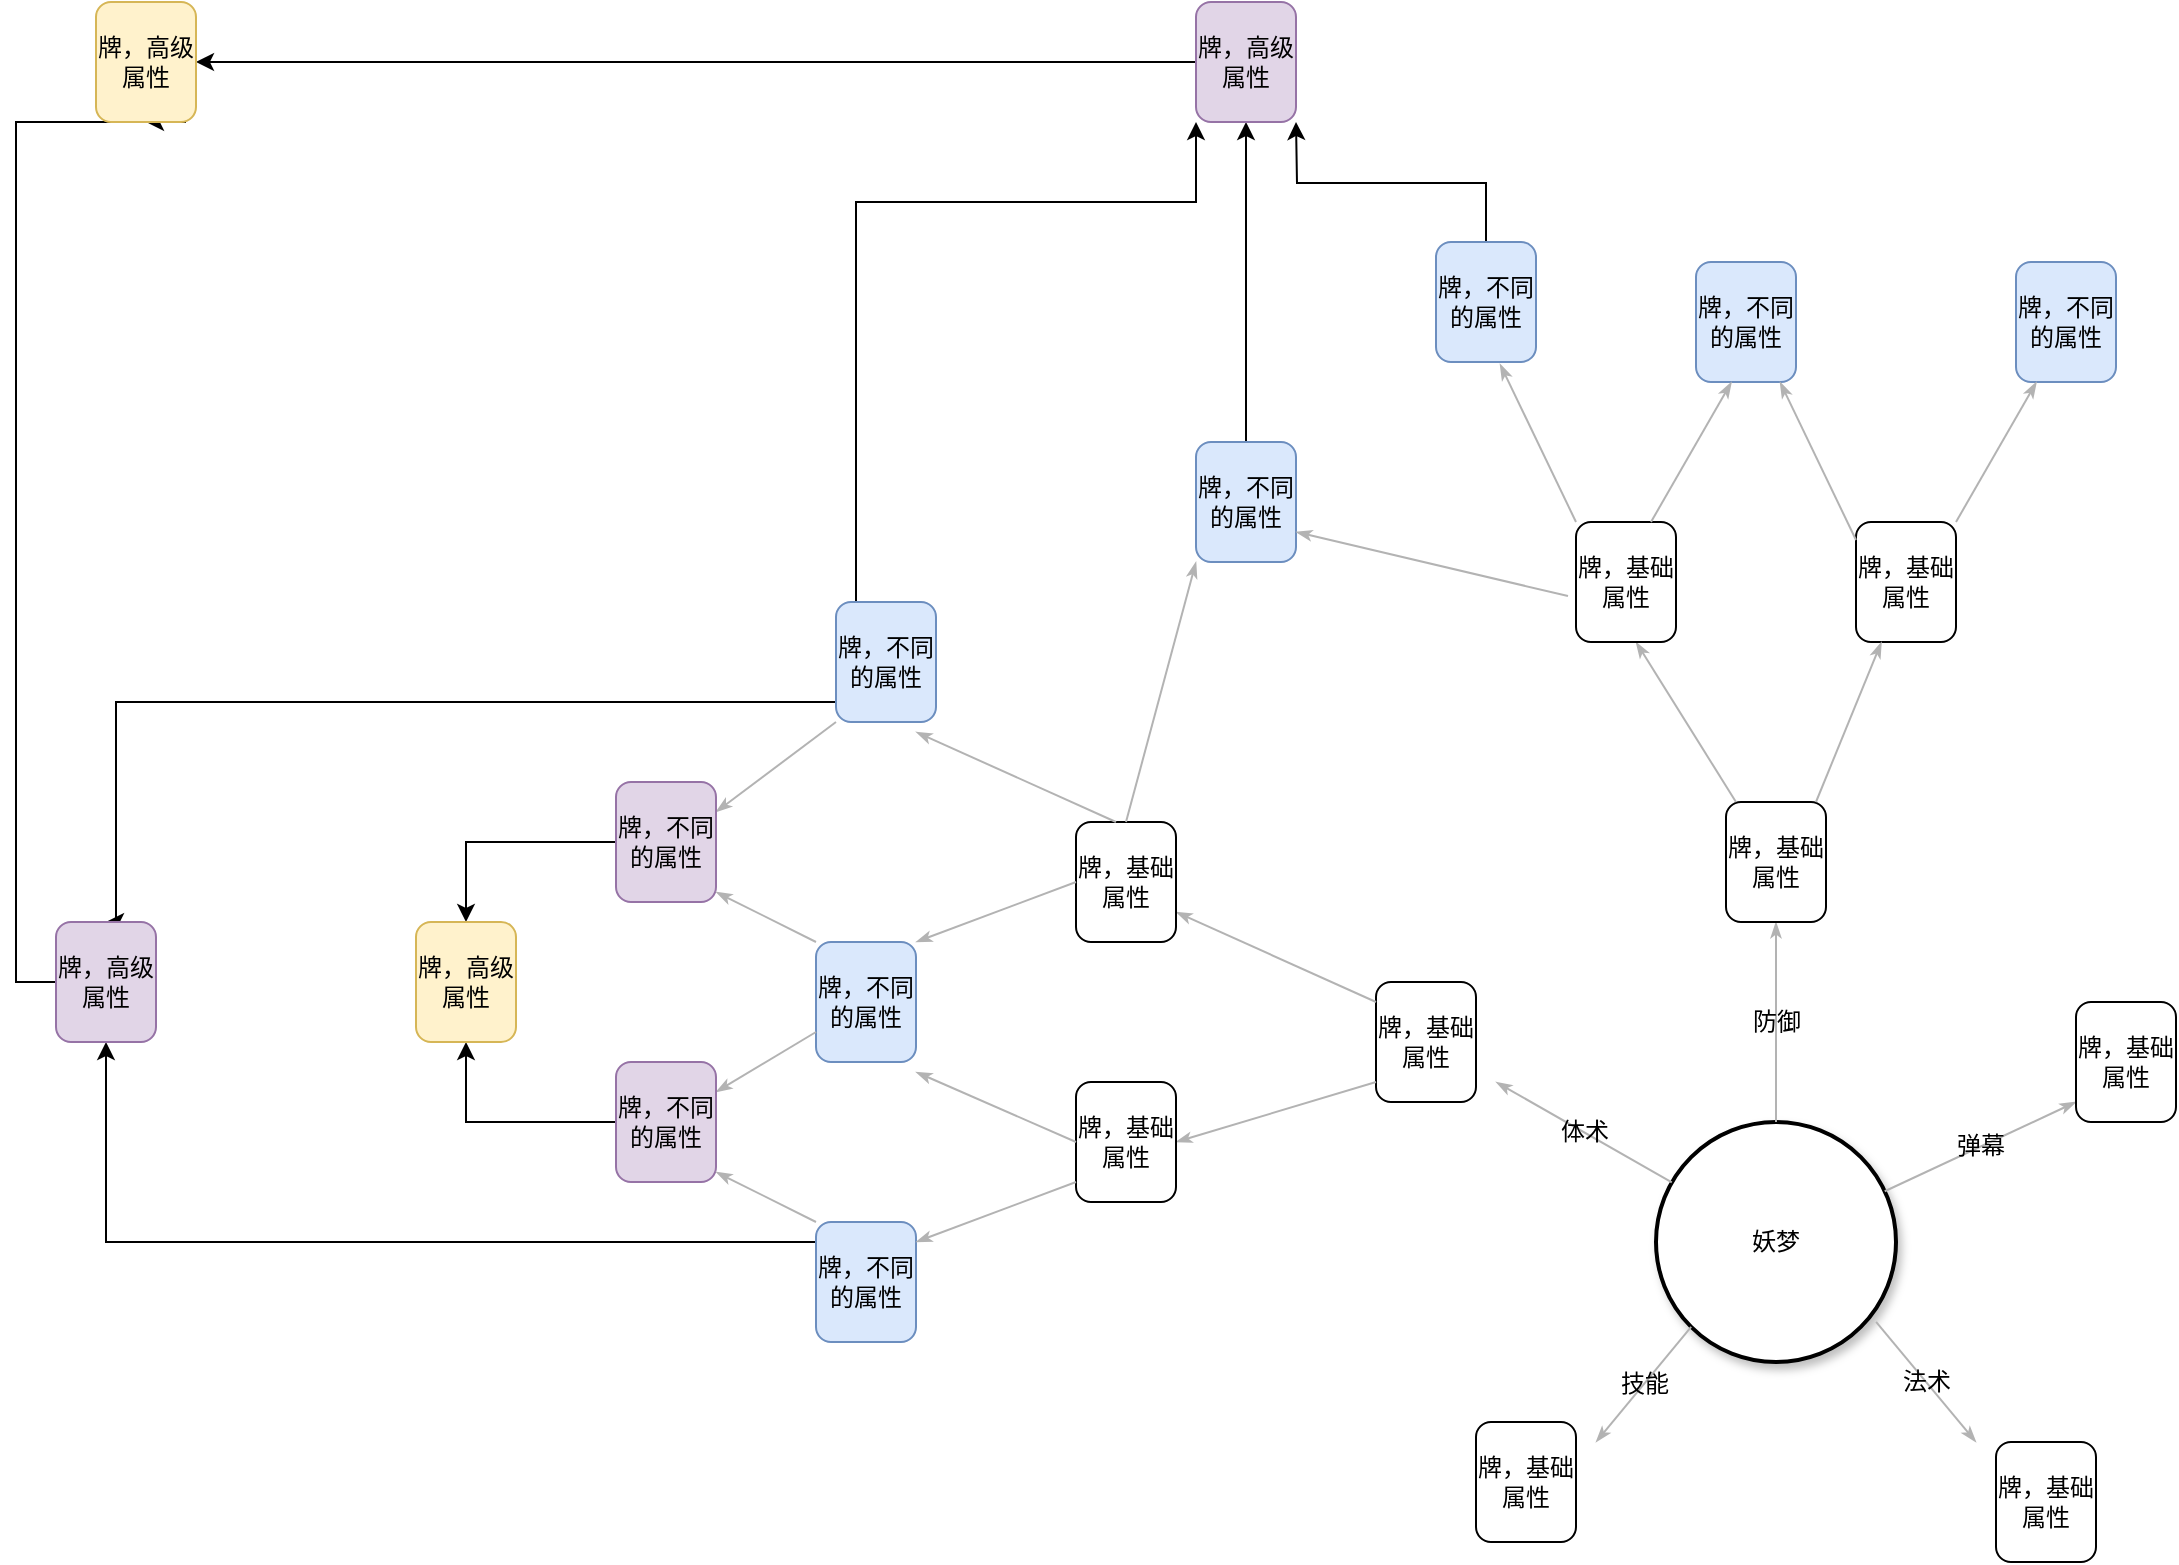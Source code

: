 <mxfile version="14.5.0" type="github">
  <diagram name="Page-1" id="ad52d381-51e7-2e0d-a935-2d0ddd2fd229">
    <mxGraphModel dx="2522" dy="1582" grid="1" gridSize="10" guides="1" tooltips="1" connect="1" arrows="1" fold="1" page="1" pageScale="1" pageWidth="1100" pageHeight="850" background="#ffffff" math="0" shadow="0">
      <root>
        <mxCell id="0" />
        <mxCell id="1" parent="0" />
        <mxCell id="2c924340bb9dbf6c-4" value="妖梦" style="ellipse;whiteSpace=wrap;html=1;rounded=1;shadow=1;comic=0;labelBackgroundColor=none;strokeWidth=2;fontFamily=Verdana;fontSize=12;align=center;" parent="1" vertex="1">
          <mxGeometry x="480" y="420" width="120" height="120" as="geometry" />
        </mxCell>
        <mxCell id="2c924340bb9dbf6c-31" value="体术" style="edgeStyle=none;rounded=1;html=1;labelBackgroundColor=none;startArrow=none;startFill=0;startSize=5;endArrow=classicThin;endFill=1;endSize=5;jettySize=auto;orthogonalLoop=1;strokeColor=#B3B3B3;strokeWidth=1;fontFamily=Verdana;fontSize=12" parent="1" source="2c924340bb9dbf6c-4" edge="1">
          <mxGeometry relative="1" as="geometry">
            <mxPoint x="400" y="400" as="targetPoint" />
          </mxGeometry>
        </mxCell>
        <mxCell id="2c924340bb9dbf6c-32" value="弹幕" style="edgeStyle=none;rounded=1;html=1;labelBackgroundColor=none;startArrow=none;startFill=0;startSize=5;endArrow=classicThin;endFill=1;endSize=5;jettySize=auto;orthogonalLoop=1;strokeColor=#B3B3B3;strokeWidth=1;fontFamily=Verdana;fontSize=12" parent="1" source="2c924340bb9dbf6c-4" edge="1">
          <mxGeometry relative="1" as="geometry">
            <mxPoint x="690" y="410" as="targetPoint" />
          </mxGeometry>
        </mxCell>
        <mxCell id="2c924340bb9dbf6c-33" value="法术" style="edgeStyle=none;rounded=1;html=1;labelBackgroundColor=none;startArrow=none;startFill=0;startSize=5;endArrow=classicThin;endFill=1;endSize=5;jettySize=auto;orthogonalLoop=1;strokeColor=#B3B3B3;strokeWidth=1;fontFamily=Verdana;fontSize=12;exitX=0.917;exitY=0.833;exitDx=0;exitDy=0;exitPerimeter=0;" parent="1" source="2c924340bb9dbf6c-4" edge="1">
          <mxGeometry relative="1" as="geometry">
            <mxPoint x="640" y="580" as="targetPoint" />
          </mxGeometry>
        </mxCell>
        <mxCell id="HF6BJj-_HyRR_GPY9bdS-1" value="牌，基础属性" style="rounded=1;whiteSpace=wrap;html=1;" vertex="1" parent="1">
          <mxGeometry x="340" y="350" width="50" height="60" as="geometry" />
        </mxCell>
        <mxCell id="HF6BJj-_HyRR_GPY9bdS-3" value="技能" style="edgeStyle=none;rounded=1;html=1;labelBackgroundColor=none;startArrow=none;startFill=0;startSize=5;endArrow=classicThin;endFill=1;endSize=5;jettySize=auto;orthogonalLoop=1;strokeColor=#B3B3B3;strokeWidth=1;fontFamily=Verdana;fontSize=12;exitX=0;exitY=1;exitDx=0;exitDy=0;" edge="1" parent="1" source="2c924340bb9dbf6c-4">
          <mxGeometry relative="1" as="geometry">
            <mxPoint x="480" y="540" as="sourcePoint" />
            <mxPoint x="450" y="580" as="targetPoint" />
            <Array as="points">
              <mxPoint x="450" y="580" />
            </Array>
          </mxGeometry>
        </mxCell>
        <mxCell id="HF6BJj-_HyRR_GPY9bdS-4" value="防御" style="edgeStyle=none;rounded=1;html=1;labelBackgroundColor=none;startArrow=none;startFill=0;startSize=5;endArrow=classicThin;endFill=1;endSize=5;jettySize=auto;orthogonalLoop=1;strokeColor=#B3B3B3;strokeWidth=1;fontFamily=Verdana;fontSize=12;exitX=0.5;exitY=0;exitDx=0;exitDy=0;" edge="1" parent="1" source="2c924340bb9dbf6c-4">
          <mxGeometry relative="1" as="geometry">
            <mxPoint x="549.905" y="400.232" as="sourcePoint" />
            <mxPoint x="540" y="320" as="targetPoint" />
          </mxGeometry>
        </mxCell>
        <mxCell id="HF6BJj-_HyRR_GPY9bdS-8" value="" style="edgeStyle=none;rounded=1;html=1;labelBackgroundColor=none;startArrow=none;startFill=0;startSize=5;endArrow=classicThin;endFill=1;endSize=5;jettySize=auto;orthogonalLoop=1;strokeColor=#B3B3B3;strokeWidth=1;fontFamily=Verdana;fontSize=12;entryX=1;entryY=0.75;entryDx=0;entryDy=0;" edge="1" parent="1" target="HF6BJj-_HyRR_GPY9bdS-15">
          <mxGeometry relative="1" as="geometry">
            <mxPoint x="340" y="360" as="sourcePoint" />
            <mxPoint x="290" y="270" as="targetPoint" />
          </mxGeometry>
        </mxCell>
        <mxCell id="HF6BJj-_HyRR_GPY9bdS-10" value="牌，基础属性" style="rounded=1;whiteSpace=wrap;html=1;" vertex="1" parent="1">
          <mxGeometry x="515" y="260" width="50" height="60" as="geometry" />
        </mxCell>
        <mxCell id="HF6BJj-_HyRR_GPY9bdS-11" value="牌，基础属性" style="rounded=1;whiteSpace=wrap;html=1;" vertex="1" parent="1">
          <mxGeometry x="690" y="360" width="50" height="60" as="geometry" />
        </mxCell>
        <mxCell id="HF6BJj-_HyRR_GPY9bdS-12" value="牌，基础属性" style="rounded=1;whiteSpace=wrap;html=1;" vertex="1" parent="1">
          <mxGeometry x="390" y="570" width="50" height="60" as="geometry" />
        </mxCell>
        <mxCell id="HF6BJj-_HyRR_GPY9bdS-13" value="牌，基础属性" style="rounded=1;whiteSpace=wrap;html=1;" vertex="1" parent="1">
          <mxGeometry x="650" y="580" width="50" height="60" as="geometry" />
        </mxCell>
        <mxCell id="HF6BJj-_HyRR_GPY9bdS-14" value="" style="edgeStyle=none;rounded=1;html=1;labelBackgroundColor=none;startArrow=none;startFill=0;startSize=5;endArrow=classicThin;endFill=1;endSize=5;jettySize=auto;orthogonalLoop=1;strokeColor=#B3B3B3;strokeWidth=1;fontFamily=Verdana;fontSize=12;entryX=1;entryY=0.5;entryDx=0;entryDy=0;" edge="1" parent="1" target="HF6BJj-_HyRR_GPY9bdS-16">
          <mxGeometry relative="1" as="geometry">
            <mxPoint x="339.995" y="400.002" as="sourcePoint" />
            <mxPoint x="250" y="440" as="targetPoint" />
          </mxGeometry>
        </mxCell>
        <mxCell id="HF6BJj-_HyRR_GPY9bdS-15" value="牌，基础属性" style="rounded=1;whiteSpace=wrap;html=1;" vertex="1" parent="1">
          <mxGeometry x="190" y="270" width="50" height="60" as="geometry" />
        </mxCell>
        <mxCell id="HF6BJj-_HyRR_GPY9bdS-16" value="牌，基础属性" style="rounded=1;whiteSpace=wrap;html=1;" vertex="1" parent="1">
          <mxGeometry x="190" y="400" width="50" height="60" as="geometry" />
        </mxCell>
        <mxCell id="HF6BJj-_HyRR_GPY9bdS-17" value="" style="edgeStyle=none;rounded=1;html=1;labelBackgroundColor=none;startArrow=none;startFill=0;startSize=5;endArrow=classicThin;endFill=1;endSize=5;jettySize=auto;orthogonalLoop=1;strokeColor=#B3B3B3;strokeWidth=1;fontFamily=Verdana;fontSize=12;entryX=0;entryY=1;entryDx=0;entryDy=0;exitX=0.5;exitY=0;exitDx=0;exitDy=0;" edge="1" parent="1" source="HF6BJj-_HyRR_GPY9bdS-15" target="HF6BJj-_HyRR_GPY9bdS-23">
          <mxGeometry relative="1" as="geometry">
            <mxPoint x="220" y="260" as="sourcePoint" />
            <mxPoint x="330" y="150" as="targetPoint" />
          </mxGeometry>
        </mxCell>
        <mxCell id="HF6BJj-_HyRR_GPY9bdS-18" value="" style="edgeStyle=none;rounded=1;html=1;labelBackgroundColor=none;startArrow=none;startFill=0;startSize=5;endArrow=classicThin;endFill=1;endSize=5;jettySize=auto;orthogonalLoop=1;strokeColor=#B3B3B3;strokeWidth=1;fontFamily=Verdana;fontSize=12" edge="1" parent="1">
          <mxGeometry relative="1" as="geometry">
            <mxPoint x="519.995" y="260.002" as="sourcePoint" />
            <mxPoint x="470" y="180" as="targetPoint" />
          </mxGeometry>
        </mxCell>
        <mxCell id="HF6BJj-_HyRR_GPY9bdS-19" value="牌，基础属性" style="rounded=1;whiteSpace=wrap;html=1;" vertex="1" parent="1">
          <mxGeometry x="440" y="120" width="50" height="60" as="geometry" />
        </mxCell>
        <mxCell id="HF6BJj-_HyRR_GPY9bdS-20" value="牌，基础属性" style="rounded=1;whiteSpace=wrap;html=1;" vertex="1" parent="1">
          <mxGeometry x="580" y="120" width="50" height="60" as="geometry" />
        </mxCell>
        <mxCell id="HF6BJj-_HyRR_GPY9bdS-21" value="" style="edgeStyle=none;rounded=1;html=1;labelBackgroundColor=none;startArrow=none;startFill=0;startSize=5;endArrow=classicThin;endFill=1;endSize=5;jettySize=auto;orthogonalLoop=1;strokeColor=#B3B3B3;strokeWidth=1;fontFamily=Verdana;fontSize=12" edge="1" parent="1" target="HF6BJj-_HyRR_GPY9bdS-20">
          <mxGeometry relative="1" as="geometry">
            <mxPoint x="559.995" y="260.002" as="sourcePoint" />
            <mxPoint x="510" y="180" as="targetPoint" />
          </mxGeometry>
        </mxCell>
        <mxCell id="HF6BJj-_HyRR_GPY9bdS-47" style="edgeStyle=orthogonalEdgeStyle;rounded=0;orthogonalLoop=1;jettySize=auto;html=1;exitX=0.5;exitY=0;exitDx=0;exitDy=0;" edge="1" parent="1" source="HF6BJj-_HyRR_GPY9bdS-23">
          <mxGeometry relative="1" as="geometry">
            <mxPoint x="275" y="-80" as="targetPoint" />
          </mxGeometry>
        </mxCell>
        <mxCell id="HF6BJj-_HyRR_GPY9bdS-23" value="牌，不同的属性" style="rounded=1;whiteSpace=wrap;html=1;fillColor=#dae8fc;strokeColor=#6c8ebf;" vertex="1" parent="1">
          <mxGeometry x="250" y="80" width="50" height="60" as="geometry" />
        </mxCell>
        <mxCell id="HF6BJj-_HyRR_GPY9bdS-26" value="" style="edgeStyle=none;rounded=1;html=1;labelBackgroundColor=none;startArrow=none;startFill=0;startSize=5;endArrow=classicThin;endFill=1;endSize=5;jettySize=auto;orthogonalLoop=1;strokeColor=#B3B3B3;strokeWidth=1;fontFamily=Verdana;fontSize=12;exitX=-0.08;exitY=0.617;exitDx=0;exitDy=0;exitPerimeter=0;entryX=1;entryY=0.75;entryDx=0;entryDy=0;" edge="1" parent="1" source="HF6BJj-_HyRR_GPY9bdS-19" target="HF6BJj-_HyRR_GPY9bdS-23">
          <mxGeometry relative="1" as="geometry">
            <mxPoint x="300" y="170" as="sourcePoint" />
            <mxPoint x="310" y="120" as="targetPoint" />
          </mxGeometry>
        </mxCell>
        <mxCell id="HF6BJj-_HyRR_GPY9bdS-48" style="edgeStyle=orthogonalEdgeStyle;rounded=0;orthogonalLoop=1;jettySize=auto;html=1;exitX=0.5;exitY=0;exitDx=0;exitDy=0;" edge="1" parent="1" source="HF6BJj-_HyRR_GPY9bdS-27">
          <mxGeometry relative="1" as="geometry">
            <mxPoint x="250" y="-80" as="targetPoint" />
            <Array as="points">
              <mxPoint x="80" y="160" />
              <mxPoint x="80" y="-40" />
              <mxPoint x="250" y="-40" />
            </Array>
          </mxGeometry>
        </mxCell>
        <mxCell id="HF6BJj-_HyRR_GPY9bdS-53" style="edgeStyle=orthogonalEdgeStyle;rounded=0;orthogonalLoop=1;jettySize=auto;html=1;exitX=0;exitY=0.5;exitDx=0;exitDy=0;entryX=0.5;entryY=0;entryDx=0;entryDy=0;" edge="1" parent="1" source="HF6BJj-_HyRR_GPY9bdS-27" target="HF6BJj-_HyRR_GPY9bdS-52">
          <mxGeometry relative="1" as="geometry">
            <Array as="points">
              <mxPoint x="70" y="210" />
              <mxPoint x="-290" y="210" />
              <mxPoint x="-290" y="320" />
            </Array>
          </mxGeometry>
        </mxCell>
        <mxCell id="HF6BJj-_HyRR_GPY9bdS-27" value="牌，不同的属性" style="rounded=1;whiteSpace=wrap;html=1;fillColor=#dae8fc;strokeColor=#6c8ebf;" vertex="1" parent="1">
          <mxGeometry x="70" y="160" width="50" height="60" as="geometry" />
        </mxCell>
        <mxCell id="HF6BJj-_HyRR_GPY9bdS-28" value="牌，不同的属性" style="rounded=1;whiteSpace=wrap;html=1;fillColor=#dae8fc;strokeColor=#6c8ebf;" vertex="1" parent="1">
          <mxGeometry x="60" y="330" width="50" height="60" as="geometry" />
        </mxCell>
        <mxCell id="HF6BJj-_HyRR_GPY9bdS-29" value="" style="edgeStyle=none;rounded=1;html=1;labelBackgroundColor=none;startArrow=none;startFill=0;startSize=5;endArrow=classicThin;endFill=1;endSize=5;jettySize=auto;orthogonalLoop=1;strokeColor=#B3B3B3;strokeWidth=1;fontFamily=Verdana;fontSize=12;entryX=1;entryY=0.75;entryDx=0;entryDy=0;" edge="1" parent="1">
          <mxGeometry relative="1" as="geometry">
            <mxPoint x="210" y="270" as="sourcePoint" />
            <mxPoint x="110" y="225" as="targetPoint" />
          </mxGeometry>
        </mxCell>
        <mxCell id="HF6BJj-_HyRR_GPY9bdS-30" value="" style="edgeStyle=none;rounded=1;html=1;labelBackgroundColor=none;startArrow=none;startFill=0;startSize=5;endArrow=classicThin;endFill=1;endSize=5;jettySize=auto;orthogonalLoop=1;strokeColor=#B3B3B3;strokeWidth=1;fontFamily=Verdana;fontSize=12;entryX=1;entryY=0;entryDx=0;entryDy=0;exitX=0;exitY=0.5;exitDx=0;exitDy=0;" edge="1" parent="1" source="HF6BJj-_HyRR_GPY9bdS-15" target="HF6BJj-_HyRR_GPY9bdS-28">
          <mxGeometry relative="1" as="geometry">
            <mxPoint x="180" y="345" as="sourcePoint" />
            <mxPoint x="80" y="300" as="targetPoint" />
          </mxGeometry>
        </mxCell>
        <mxCell id="HF6BJj-_HyRR_GPY9bdS-49" style="edgeStyle=orthogonalEdgeStyle;rounded=0;orthogonalLoop=1;jettySize=auto;html=1;exitX=0.5;exitY=0;exitDx=0;exitDy=0;" edge="1" parent="1" source="HF6BJj-_HyRR_GPY9bdS-33">
          <mxGeometry relative="1" as="geometry">
            <mxPoint x="300" y="-80" as="targetPoint" />
          </mxGeometry>
        </mxCell>
        <mxCell id="HF6BJj-_HyRR_GPY9bdS-33" value="牌，不同的属性" style="rounded=1;whiteSpace=wrap;html=1;fillColor=#dae8fc;strokeColor=#6c8ebf;" vertex="1" parent="1">
          <mxGeometry x="370" y="-20" width="50" height="60" as="geometry" />
        </mxCell>
        <mxCell id="HF6BJj-_HyRR_GPY9bdS-34" value="牌，不同的属性" style="rounded=1;whiteSpace=wrap;html=1;fillColor=#dae8fc;strokeColor=#6c8ebf;" vertex="1" parent="1">
          <mxGeometry x="500" y="-10" width="50" height="60" as="geometry" />
        </mxCell>
        <mxCell id="HF6BJj-_HyRR_GPY9bdS-37" value="" style="edgeStyle=none;rounded=1;html=1;labelBackgroundColor=none;startArrow=none;startFill=0;startSize=5;endArrow=classicThin;endFill=1;endSize=5;jettySize=auto;orthogonalLoop=1;strokeColor=#B3B3B3;strokeWidth=1;fontFamily=Verdana;fontSize=12;exitX=0.75;exitY=0;exitDx=0;exitDy=0;" edge="1" parent="1" source="HF6BJj-_HyRR_GPY9bdS-19">
          <mxGeometry relative="1" as="geometry">
            <mxPoint x="510" y="45" as="sourcePoint" />
            <mxPoint x="517.75" y="50" as="targetPoint" />
          </mxGeometry>
        </mxCell>
        <mxCell id="HF6BJj-_HyRR_GPY9bdS-39" value="" style="edgeStyle=none;rounded=1;html=1;labelBackgroundColor=none;startArrow=none;startFill=0;startSize=5;endArrow=classicThin;endFill=1;endSize=5;jettySize=auto;orthogonalLoop=1;strokeColor=#B3B3B3;strokeWidth=1;fontFamily=Verdana;fontSize=12;exitX=0;exitY=0;exitDx=0;exitDy=0;entryX=0.64;entryY=1.017;entryDx=0;entryDy=0;entryPerimeter=0;" edge="1" parent="1" source="HF6BJj-_HyRR_GPY9bdS-19" target="HF6BJj-_HyRR_GPY9bdS-33">
          <mxGeometry relative="1" as="geometry">
            <mxPoint x="394.88" y="110" as="sourcePoint" />
            <mxPoint x="435.13" y="40" as="targetPoint" />
          </mxGeometry>
        </mxCell>
        <mxCell id="HF6BJj-_HyRR_GPY9bdS-40" value="牌，不同的属性" style="rounded=1;whiteSpace=wrap;html=1;fillColor=#dae8fc;strokeColor=#6c8ebf;" vertex="1" parent="1">
          <mxGeometry x="660" y="-10" width="50" height="60" as="geometry" />
        </mxCell>
        <mxCell id="HF6BJj-_HyRR_GPY9bdS-41" value="" style="edgeStyle=none;rounded=1;html=1;labelBackgroundColor=none;startArrow=none;startFill=0;startSize=5;endArrow=classicThin;endFill=1;endSize=5;jettySize=auto;orthogonalLoop=1;strokeColor=#B3B3B3;strokeWidth=1;fontFamily=Verdana;fontSize=12;exitX=0.75;exitY=0;exitDx=0;exitDy=0;" edge="1" parent="1">
          <mxGeometry relative="1" as="geometry">
            <mxPoint x="630" y="120" as="sourcePoint" />
            <mxPoint x="670.25" y="50" as="targetPoint" />
          </mxGeometry>
        </mxCell>
        <mxCell id="HF6BJj-_HyRR_GPY9bdS-42" value="" style="edgeStyle=none;rounded=1;html=1;labelBackgroundColor=none;startArrow=none;startFill=0;startSize=5;endArrow=classicThin;endFill=1;endSize=5;jettySize=auto;orthogonalLoop=1;strokeColor=#B3B3B3;strokeWidth=1;fontFamily=Verdana;fontSize=12;exitX=0;exitY=0;exitDx=0;exitDy=0;entryX=0.64;entryY=1.017;entryDx=0;entryDy=0;entryPerimeter=0;" edge="1" parent="1">
          <mxGeometry relative="1" as="geometry">
            <mxPoint x="580" y="128.98" as="sourcePoint" />
            <mxPoint x="542" y="50.0" as="targetPoint" />
          </mxGeometry>
        </mxCell>
        <mxCell id="HF6BJj-_HyRR_GPY9bdS-43" value="" style="edgeStyle=none;rounded=1;html=1;labelBackgroundColor=none;startArrow=none;startFill=0;startSize=5;endArrow=classicThin;endFill=1;endSize=5;jettySize=auto;orthogonalLoop=1;strokeColor=#B3B3B3;strokeWidth=1;fontFamily=Verdana;fontSize=12;entryX=1;entryY=0;entryDx=0;entryDy=0;exitX=0;exitY=0.5;exitDx=0;exitDy=0;" edge="1" parent="1" source="HF6BJj-_HyRR_GPY9bdS-16">
          <mxGeometry relative="1" as="geometry">
            <mxPoint x="190" y="365" as="sourcePoint" />
            <mxPoint x="110" y="395" as="targetPoint" />
          </mxGeometry>
        </mxCell>
        <mxCell id="HF6BJj-_HyRR_GPY9bdS-54" style="edgeStyle=orthogonalEdgeStyle;rounded=0;orthogonalLoop=1;jettySize=auto;html=1;exitX=0;exitY=0.5;exitDx=0;exitDy=0;entryX=0.5;entryY=1;entryDx=0;entryDy=0;" edge="1" parent="1" source="HF6BJj-_HyRR_GPY9bdS-44" target="HF6BJj-_HyRR_GPY9bdS-52">
          <mxGeometry relative="1" as="geometry">
            <Array as="points">
              <mxPoint x="60" y="480" />
              <mxPoint x="-295" y="480" />
            </Array>
          </mxGeometry>
        </mxCell>
        <mxCell id="HF6BJj-_HyRR_GPY9bdS-44" value="牌，不同的属性" style="rounded=1;whiteSpace=wrap;html=1;fillColor=#dae8fc;strokeColor=#6c8ebf;" vertex="1" parent="1">
          <mxGeometry x="60" y="470" width="50" height="60" as="geometry" />
        </mxCell>
        <mxCell id="HF6BJj-_HyRR_GPY9bdS-45" value="" style="edgeStyle=none;rounded=1;html=1;labelBackgroundColor=none;startArrow=none;startFill=0;startSize=5;endArrow=classicThin;endFill=1;endSize=5;jettySize=auto;orthogonalLoop=1;strokeColor=#B3B3B3;strokeWidth=1;fontFamily=Verdana;fontSize=12;entryX=1;entryY=0;entryDx=0;entryDy=0;exitX=0;exitY=0.5;exitDx=0;exitDy=0;" edge="1" parent="1">
          <mxGeometry relative="1" as="geometry">
            <mxPoint x="190" y="450" as="sourcePoint" />
            <mxPoint x="110" y="480" as="targetPoint" />
          </mxGeometry>
        </mxCell>
        <mxCell id="HF6BJj-_HyRR_GPY9bdS-61" style="edgeStyle=orthogonalEdgeStyle;rounded=0;orthogonalLoop=1;jettySize=auto;html=1;exitX=0;exitY=0.5;exitDx=0;exitDy=0;entryX=1;entryY=0.5;entryDx=0;entryDy=0;" edge="1" parent="1" source="HF6BJj-_HyRR_GPY9bdS-50" target="HF6BJj-_HyRR_GPY9bdS-60">
          <mxGeometry relative="1" as="geometry" />
        </mxCell>
        <mxCell id="HF6BJj-_HyRR_GPY9bdS-50" value="牌，高级属性" style="rounded=1;whiteSpace=wrap;html=1;fillColor=#e1d5e7;strokeColor=#9673a6;" vertex="1" parent="1">
          <mxGeometry x="250" y="-140" width="50" height="60" as="geometry" />
        </mxCell>
        <mxCell id="HF6BJj-_HyRR_GPY9bdS-62" style="edgeStyle=orthogonalEdgeStyle;rounded=0;orthogonalLoop=1;jettySize=auto;html=1;exitX=0;exitY=0.5;exitDx=0;exitDy=0;entryX=0.5;entryY=1;entryDx=0;entryDy=0;" edge="1" parent="1" source="HF6BJj-_HyRR_GPY9bdS-52" target="HF6BJj-_HyRR_GPY9bdS-60">
          <mxGeometry relative="1" as="geometry">
            <Array as="points">
              <mxPoint x="-340" y="350" />
              <mxPoint x="-340" y="-80" />
              <mxPoint x="-255" y="-80" />
            </Array>
          </mxGeometry>
        </mxCell>
        <mxCell id="HF6BJj-_HyRR_GPY9bdS-52" value="牌，高级属性" style="rounded=1;whiteSpace=wrap;html=1;fillColor=#e1d5e7;strokeColor=#9673a6;" vertex="1" parent="1">
          <mxGeometry x="-320" y="320" width="50" height="60" as="geometry" />
        </mxCell>
        <mxCell id="HF6BJj-_HyRR_GPY9bdS-60" value="牌，高级属性" style="rounded=1;whiteSpace=wrap;html=1;fillColor=#fff2cc;strokeColor=#d6b656;" vertex="1" parent="1">
          <mxGeometry x="-300" y="-140" width="50" height="60" as="geometry" />
        </mxCell>
        <mxCell id="HF6BJj-_HyRR_GPY9bdS-63" value="" style="edgeStyle=none;rounded=1;html=1;labelBackgroundColor=none;startArrow=none;startFill=0;startSize=5;endArrow=classicThin;endFill=1;endSize=5;jettySize=auto;orthogonalLoop=1;strokeColor=#B3B3B3;strokeWidth=1;fontFamily=Verdana;fontSize=12;exitX=0;exitY=0.5;exitDx=0;exitDy=0;" edge="1" parent="1">
          <mxGeometry relative="1" as="geometry">
            <mxPoint x="60" y="375" as="sourcePoint" />
            <mxPoint x="10" y="405" as="targetPoint" />
          </mxGeometry>
        </mxCell>
        <mxCell id="HF6BJj-_HyRR_GPY9bdS-71" style="edgeStyle=orthogonalEdgeStyle;rounded=0;orthogonalLoop=1;jettySize=auto;html=1;exitX=0;exitY=0.5;exitDx=0;exitDy=0;entryX=0.5;entryY=1;entryDx=0;entryDy=0;" edge="1" parent="1" source="HF6BJj-_HyRR_GPY9bdS-64" target="HF6BJj-_HyRR_GPY9bdS-69">
          <mxGeometry relative="1" as="geometry" />
        </mxCell>
        <mxCell id="HF6BJj-_HyRR_GPY9bdS-64" value="牌，不同的属性" style="rounded=1;whiteSpace=wrap;html=1;fillColor=#e1d5e7;strokeColor=#9673a6;" vertex="1" parent="1">
          <mxGeometry x="-40" y="390" width="50" height="60" as="geometry" />
        </mxCell>
        <mxCell id="HF6BJj-_HyRR_GPY9bdS-65" value="" style="edgeStyle=none;rounded=1;html=1;labelBackgroundColor=none;startArrow=none;startFill=0;startSize=5;endArrow=classicThin;endFill=1;endSize=5;jettySize=auto;orthogonalLoop=1;strokeColor=#B3B3B3;strokeWidth=1;fontFamily=Verdana;fontSize=12;exitX=0;exitY=0;exitDx=0;exitDy=0;" edge="1" parent="1" source="HF6BJj-_HyRR_GPY9bdS-44">
          <mxGeometry relative="1" as="geometry">
            <mxPoint x="60" y="415" as="sourcePoint" />
            <mxPoint x="10" y="445" as="targetPoint" />
          </mxGeometry>
        </mxCell>
        <mxCell id="HF6BJj-_HyRR_GPY9bdS-66" value="" style="edgeStyle=none;rounded=1;html=1;labelBackgroundColor=none;startArrow=none;startFill=0;startSize=5;endArrow=classicThin;endFill=1;endSize=5;jettySize=auto;orthogonalLoop=1;strokeColor=#B3B3B3;strokeWidth=1;fontFamily=Verdana;fontSize=12;exitX=0;exitY=1;exitDx=0;exitDy=0;" edge="1" parent="1" source="HF6BJj-_HyRR_GPY9bdS-27">
          <mxGeometry relative="1" as="geometry">
            <mxPoint x="60" y="235" as="sourcePoint" />
            <mxPoint x="10" y="265" as="targetPoint" />
          </mxGeometry>
        </mxCell>
        <mxCell id="HF6BJj-_HyRR_GPY9bdS-70" style="edgeStyle=orthogonalEdgeStyle;rounded=0;orthogonalLoop=1;jettySize=auto;html=1;exitX=0;exitY=0.5;exitDx=0;exitDy=0;entryX=0.5;entryY=0;entryDx=0;entryDy=0;" edge="1" parent="1" source="HF6BJj-_HyRR_GPY9bdS-67" target="HF6BJj-_HyRR_GPY9bdS-69">
          <mxGeometry relative="1" as="geometry" />
        </mxCell>
        <mxCell id="HF6BJj-_HyRR_GPY9bdS-67" value="牌，不同的属性" style="rounded=1;whiteSpace=wrap;html=1;fillColor=#e1d5e7;strokeColor=#9673a6;" vertex="1" parent="1">
          <mxGeometry x="-40" y="250" width="50" height="60" as="geometry" />
        </mxCell>
        <mxCell id="HF6BJj-_HyRR_GPY9bdS-68" value="" style="edgeStyle=none;rounded=1;html=1;labelBackgroundColor=none;startArrow=none;startFill=0;startSize=5;endArrow=classicThin;endFill=1;endSize=5;jettySize=auto;orthogonalLoop=1;strokeColor=#B3B3B3;strokeWidth=1;fontFamily=Verdana;fontSize=12;exitX=0;exitY=0;exitDx=0;exitDy=0;" edge="1" parent="1">
          <mxGeometry relative="1" as="geometry">
            <mxPoint x="60" y="330" as="sourcePoint" />
            <mxPoint x="10" y="305" as="targetPoint" />
          </mxGeometry>
        </mxCell>
        <mxCell id="HF6BJj-_HyRR_GPY9bdS-69" value="牌，高级属性" style="rounded=1;whiteSpace=wrap;html=1;fillColor=#fff2cc;strokeColor=#d6b656;" vertex="1" parent="1">
          <mxGeometry x="-140" y="320" width="50" height="60" as="geometry" />
        </mxCell>
      </root>
    </mxGraphModel>
  </diagram>
</mxfile>
